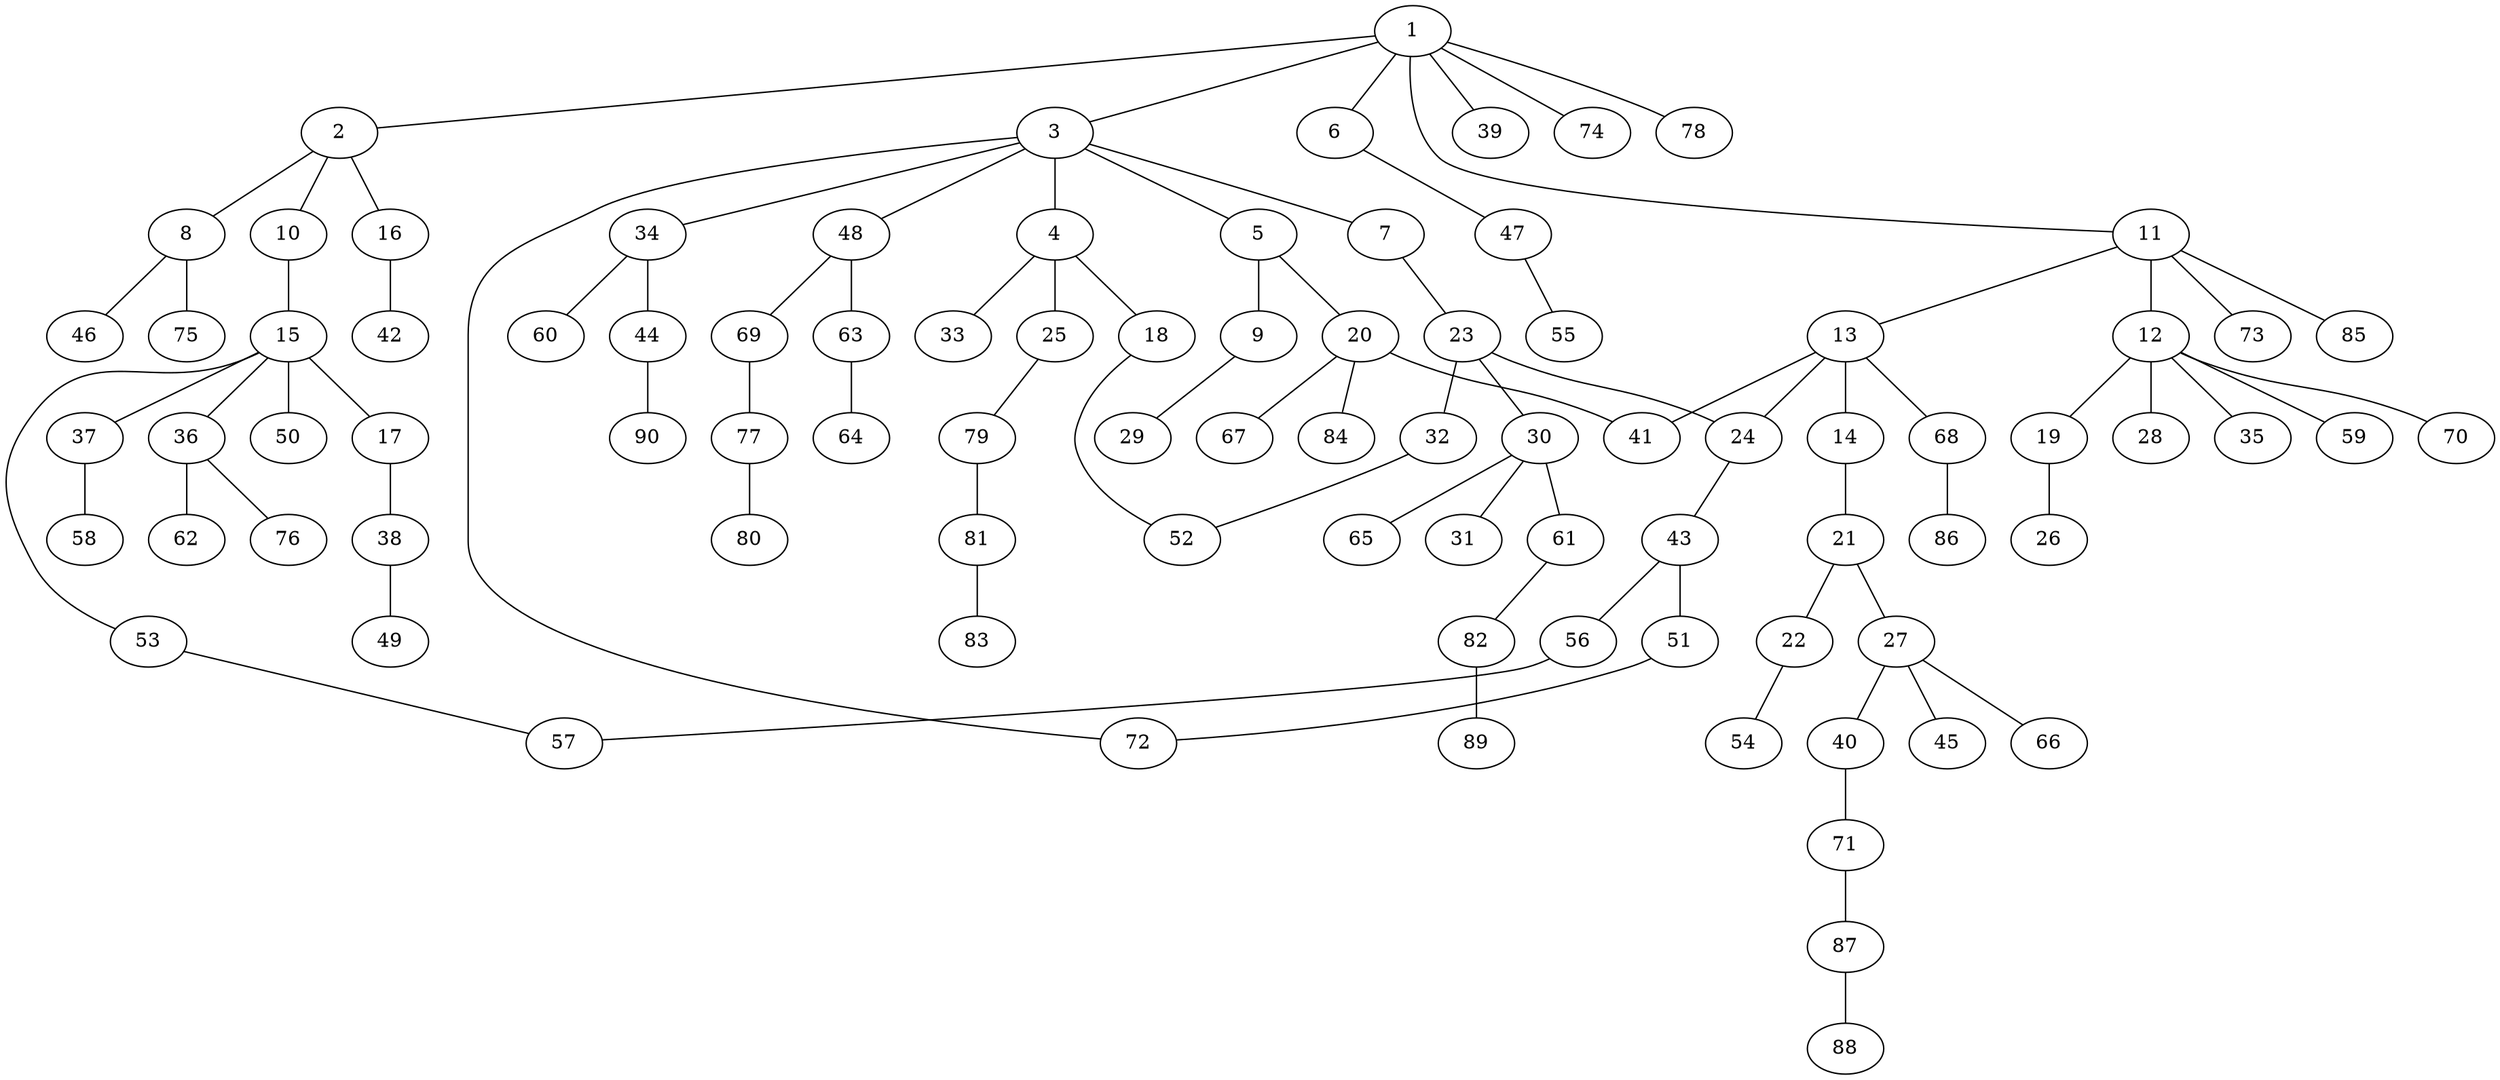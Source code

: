 graph graphname {1--2
1--3
1--6
1--11
1--39
1--74
1--78
2--8
2--10
2--16
3--4
3--5
3--7
3--34
3--48
3--72
4--18
4--25
4--33
5--9
5--20
6--47
7--23
8--46
8--75
9--29
10--15
11--12
11--13
11--73
11--85
12--19
12--28
12--35
12--59
12--70
13--14
13--24
13--41
13--68
14--21
15--17
15--36
15--37
15--50
15--53
16--42
17--38
18--52
19--26
20--41
20--67
20--84
21--22
21--27
22--54
23--24
23--30
23--32
24--43
25--79
27--40
27--45
27--66
30--31
30--61
30--65
32--52
34--44
34--60
36--62
36--76
37--58
38--49
40--71
43--51
43--56
44--90
47--55
48--63
48--69
51--72
53--57
56--57
61--82
63--64
68--86
69--77
71--87
77--80
79--81
81--83
82--89
87--88
}